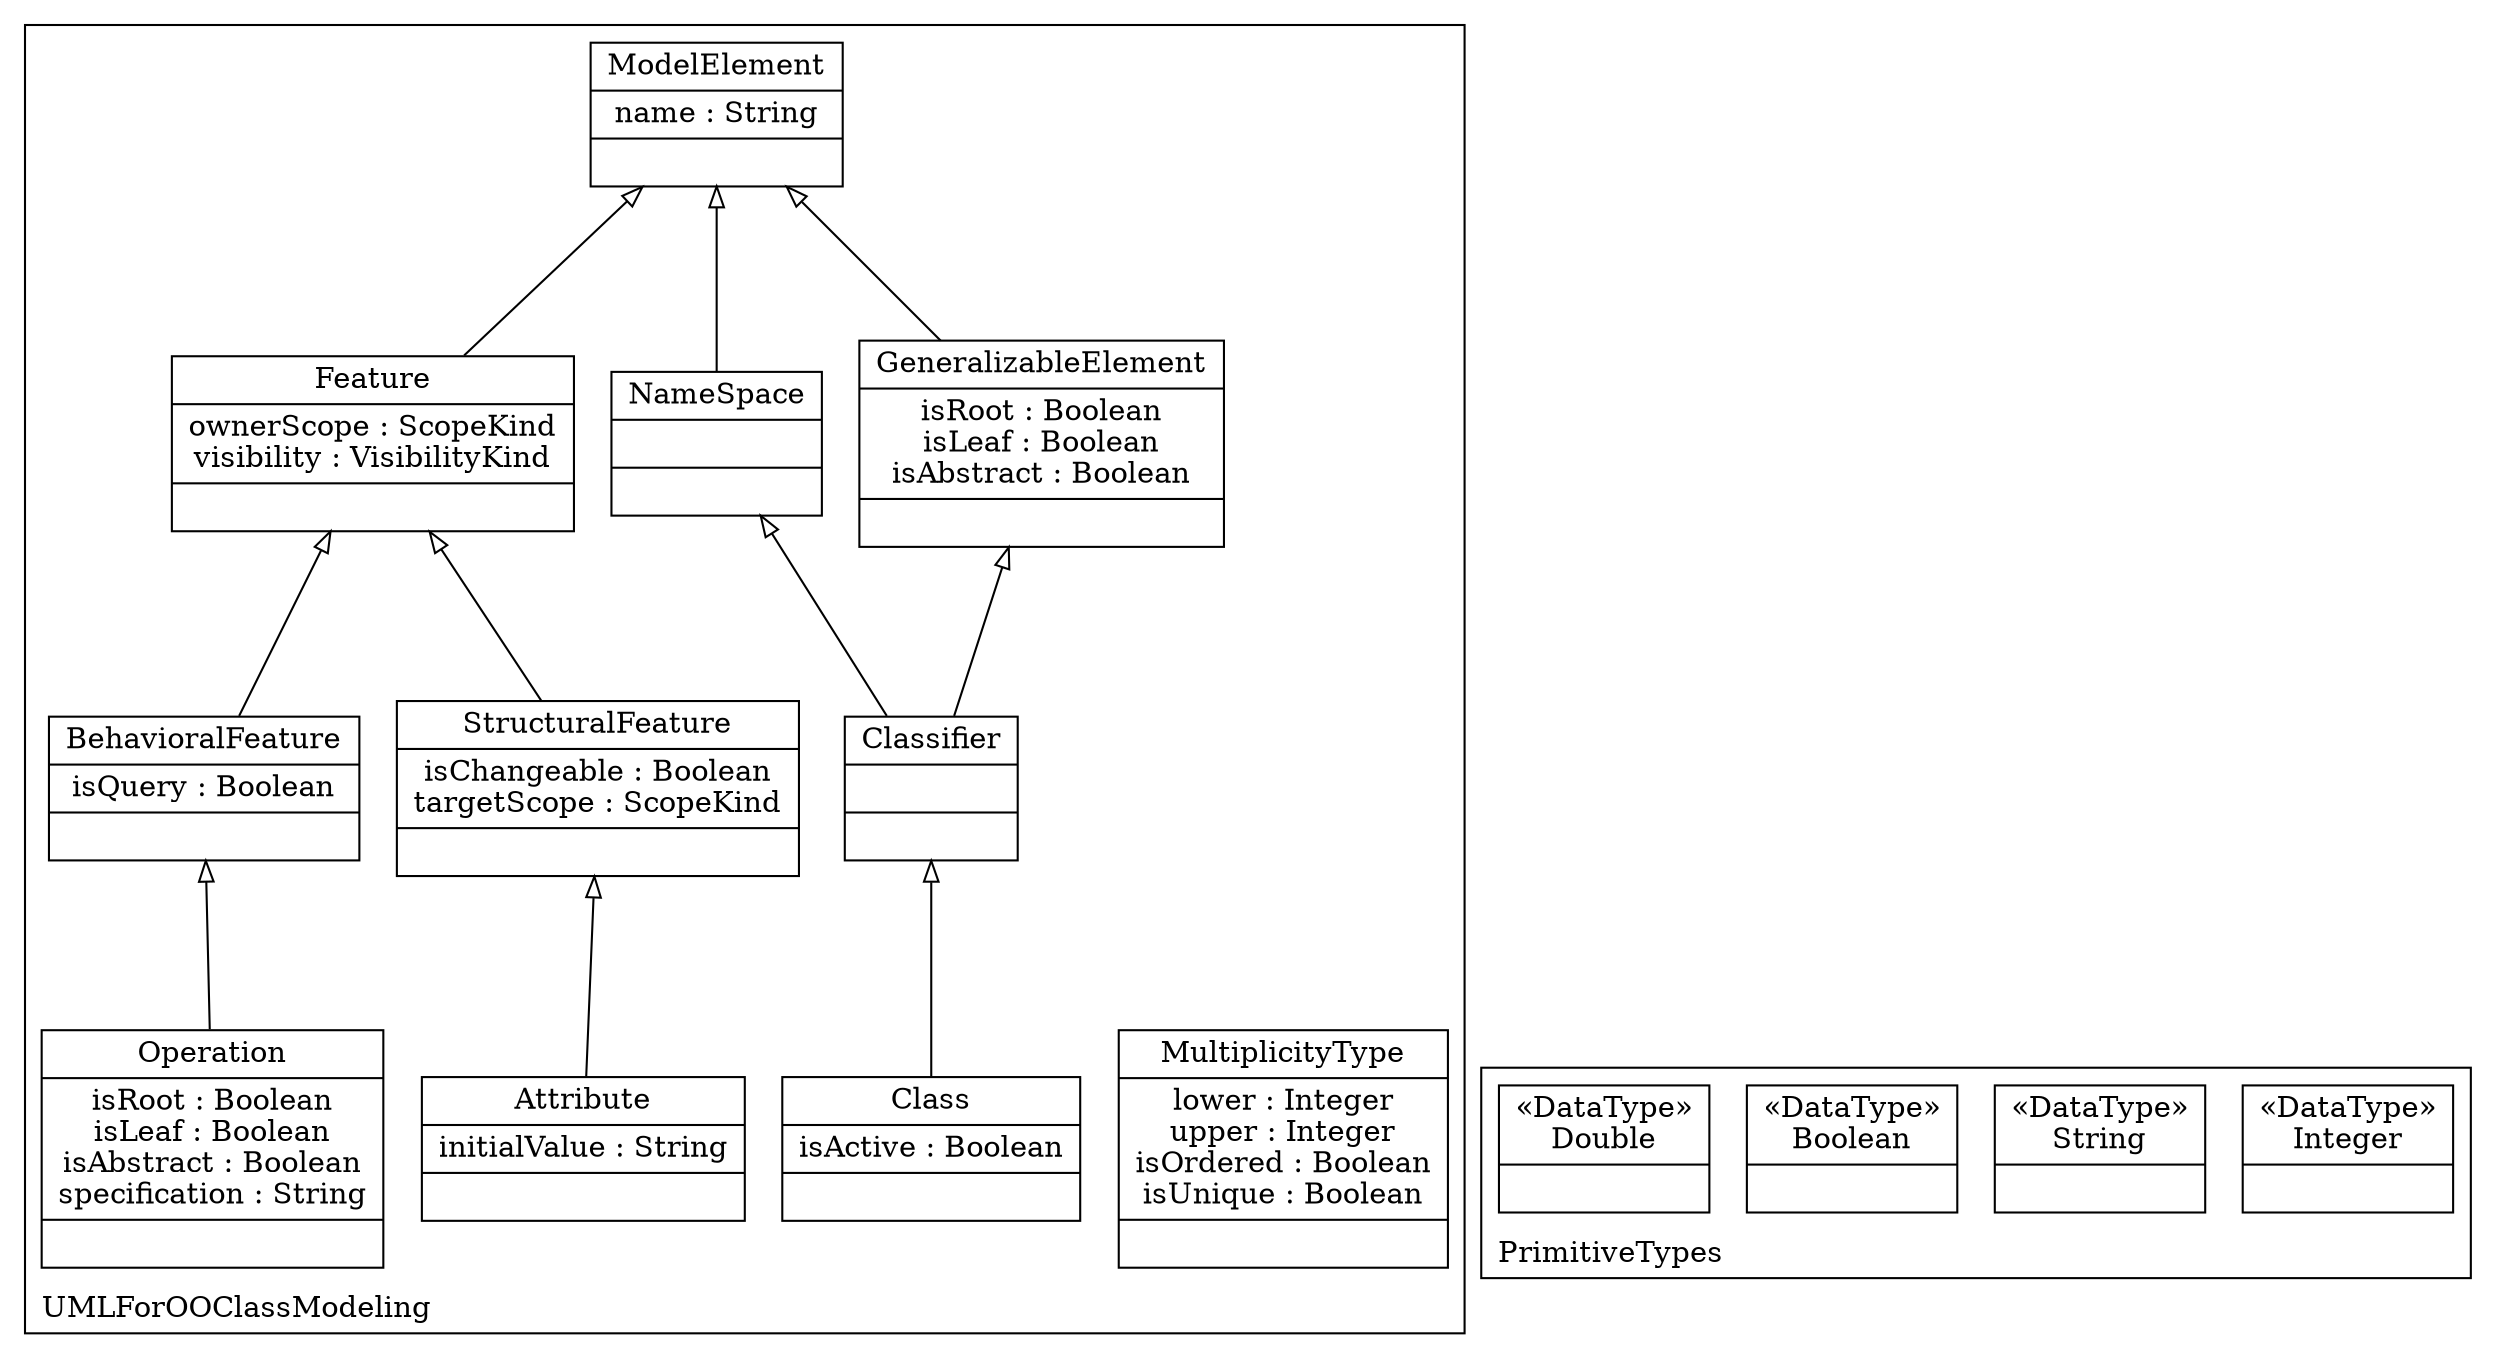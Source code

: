 digraph "KM3 Model in DOT" {
graph[rankdir=BT,labeljust=l,labelloc=t,nodeSep=0.75,compound=true];
 subgraph "cluster_UMLForOOClassModeling"{
labelloc=t
color=black
label=UMLForOOClassModeling
 node[shape=record];
MultiplicityType[label="{MultiplicityType|lower : Integer\nupper : Integer\nisOrdered : Boolean\nisUnique : Boolean| }"]
;
 node[shape=record];
ModelElement[label="{ModelElement|name : String| }"]
;
 node[shape=record];
Feature[label="{Feature|ownerScope : ScopeKind\nvisibility : VisibilityKind| }"]
 Feature->ModelElement[arrowhead=onormal,group=ModelElement,minlen=2,constraint=true,]
;
 node[shape=record];
NameSpace[label="{NameSpace| | }"]
 NameSpace->ModelElement[arrowhead=onormal,group=ModelElement,minlen=2,constraint=true,]
;
 node[shape=record];
GeneralizableElement[label="{GeneralizableElement|isRoot : Boolean\nisLeaf : Boolean\nisAbstract : Boolean| }"]
 GeneralizableElement->ModelElement[arrowhead=onormal,group=ModelElement,minlen=2,constraint=true,]
;
 node[shape=record];
Classifier[label="{Classifier| | }"]
 Classifier->NameSpace[arrowhead=onormal,group=NameSpace,minlen=2,constraint=true,]
 Classifier->GeneralizableElement[arrowhead=onormal,group=GeneralizableElement,minlen=2,constraint=true,]
;
 node[shape=record];
Class[label="{Class|isActive : Boolean| }"]
 Class->Classifier[arrowhead=onormal,group=Classifier,minlen=2,constraint=true,]
;
 node[shape=record];
StructuralFeature[label="{StructuralFeature|isChangeable : Boolean\ntargetScope : ScopeKind| }"]
 StructuralFeature->Feature[arrowhead=onormal,group=Feature,minlen=2,constraint=true,]
;
 node[shape=record];
Attribute[label="{Attribute|initialValue : String| }"]
 Attribute->StructuralFeature[arrowhead=onormal,group=StructuralFeature,minlen=2,constraint=true,]
;
 node[shape=record];
BehavioralFeature[label="{BehavioralFeature|isQuery : Boolean| }"]
 BehavioralFeature->Feature[arrowhead=onormal,group=Feature,minlen=2,constraint=true,]
;
 node[shape=record];
Operation[label="{Operation|isRoot : Boolean\nisLeaf : Boolean\nisAbstract : Boolean\nspecification : String| }"]
 Operation->BehavioralFeature[arrowhead=onormal,group=BehavioralFeature,minlen=2,constraint=true,]
;

} subgraph "cluster_PrimitiveTypes"{
labelloc=t
color=black
label=PrimitiveTypes
 node[shape=record];
Integer[label="{&#171;DataType&#187;\nInteger|}"]
;
 node[shape=record];
String[label="{&#171;DataType&#187;\nString|}"]
;
 node[shape=record];
Boolean[label="{&#171;DataType&#187;\nBoolean|}"]
;
 node[shape=record];
Double[label="{&#171;DataType&#187;\nDouble|}"]
;

}
}